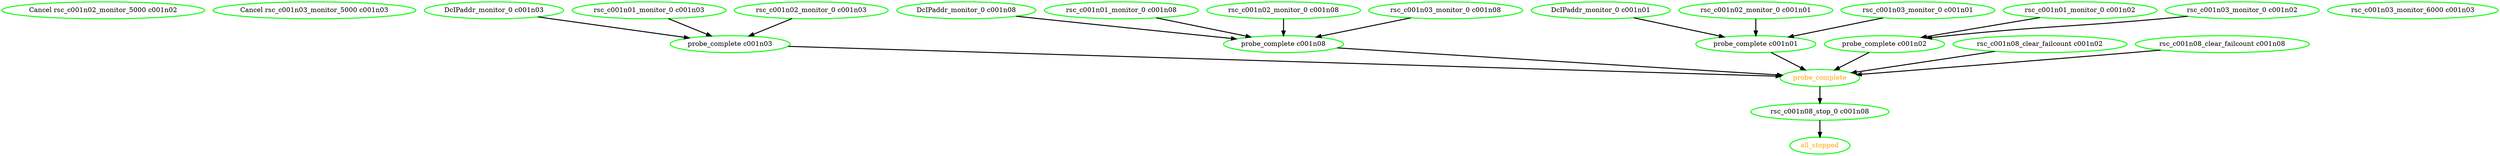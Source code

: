 digraph "g" {
"Cancel rsc_c001n02_monitor_5000 c001n02" [ style=bold color="green" fontcolor="black"]
"Cancel rsc_c001n03_monitor_5000 c001n03" [ style=bold color="green" fontcolor="black"]
"DcIPaddr_monitor_0 c001n01" -> "probe_complete c001n01" [ style = bold]
"DcIPaddr_monitor_0 c001n01" [ style=bold color="green" fontcolor="black"]
"DcIPaddr_monitor_0 c001n03" -> "probe_complete c001n03" [ style = bold]
"DcIPaddr_monitor_0 c001n03" [ style=bold color="green" fontcolor="black"]
"DcIPaddr_monitor_0 c001n08" -> "probe_complete c001n08" [ style = bold]
"DcIPaddr_monitor_0 c001n08" [ style=bold color="green" fontcolor="black"]
"all_stopped" [ style=bold color="green" fontcolor="orange"]
"probe_complete c001n01" -> "probe_complete" [ style = bold]
"probe_complete c001n01" [ style=bold color="green" fontcolor="black"]
"probe_complete c001n02" -> "probe_complete" [ style = bold]
"probe_complete c001n02" [ style=bold color="green" fontcolor="black"]
"probe_complete c001n03" -> "probe_complete" [ style = bold]
"probe_complete c001n03" [ style=bold color="green" fontcolor="black"]
"probe_complete c001n08" -> "probe_complete" [ style = bold]
"probe_complete c001n08" [ style=bold color="green" fontcolor="black"]
"probe_complete" -> "rsc_c001n08_stop_0 c001n08" [ style = bold]
"probe_complete" [ style=bold color="green" fontcolor="orange"]
"rsc_c001n01_monitor_0 c001n02" -> "probe_complete c001n02" [ style = bold]
"rsc_c001n01_monitor_0 c001n02" [ style=bold color="green" fontcolor="black"]
"rsc_c001n01_monitor_0 c001n03" -> "probe_complete c001n03" [ style = bold]
"rsc_c001n01_monitor_0 c001n03" [ style=bold color="green" fontcolor="black"]
"rsc_c001n01_monitor_0 c001n08" -> "probe_complete c001n08" [ style = bold]
"rsc_c001n01_monitor_0 c001n08" [ style=bold color="green" fontcolor="black"]
"rsc_c001n02_monitor_0 c001n01" -> "probe_complete c001n01" [ style = bold]
"rsc_c001n02_monitor_0 c001n01" [ style=bold color="green" fontcolor="black"]
"rsc_c001n02_monitor_0 c001n03" -> "probe_complete c001n03" [ style = bold]
"rsc_c001n02_monitor_0 c001n03" [ style=bold color="green" fontcolor="black"]
"rsc_c001n02_monitor_0 c001n08" -> "probe_complete c001n08" [ style = bold]
"rsc_c001n02_monitor_0 c001n08" [ style=bold color="green" fontcolor="black"]
"rsc_c001n03_monitor_0 c001n01" -> "probe_complete c001n01" [ style = bold]
"rsc_c001n03_monitor_0 c001n01" [ style=bold color="green" fontcolor="black"]
"rsc_c001n03_monitor_0 c001n02" -> "probe_complete c001n02" [ style = bold]
"rsc_c001n03_monitor_0 c001n02" [ style=bold color="green" fontcolor="black"]
"rsc_c001n03_monitor_0 c001n08" -> "probe_complete c001n08" [ style = bold]
"rsc_c001n03_monitor_0 c001n08" [ style=bold color="green" fontcolor="black"]
"rsc_c001n03_monitor_6000 c001n03" [ style=bold color="green" fontcolor="black"]
"rsc_c001n08_clear_failcount c001n02" -> "probe_complete" [ style = bold]
"rsc_c001n08_clear_failcount c001n02" [ style=bold color="green" fontcolor="black"]
"rsc_c001n08_clear_failcount c001n08" -> "probe_complete" [ style = bold]
"rsc_c001n08_clear_failcount c001n08" [ style=bold color="green" fontcolor="black"]
"rsc_c001n08_stop_0 c001n08" -> "all_stopped" [ style = bold]
"rsc_c001n08_stop_0 c001n08" [ style=bold color="green" fontcolor="black"]
}
